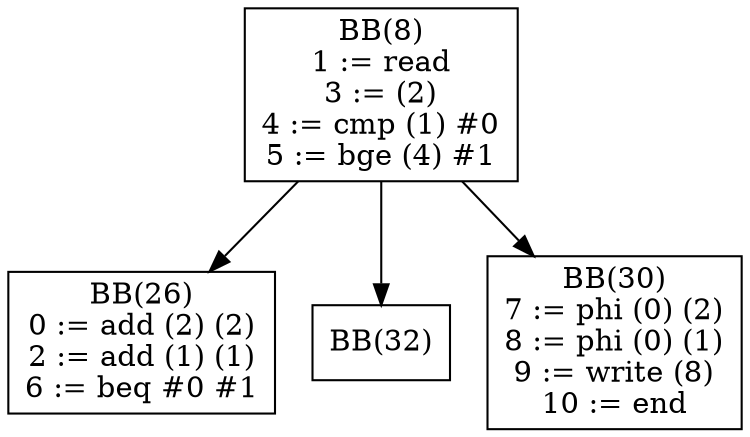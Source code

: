 digraph G {
bb8[shape = box, label = "BB(8)\n" + "1 := read\n" + "3 := (2)\n" + "4 := cmp (1) #0\n" + "5 := bge (4) #1\n"];
bb26[shape = box, label = "BB(26)\n" + "0 := add (2) (2)\n" + "2 := add (1) (1)\n" + "6 := beq #0 #1\n"];
bb32[shape = box, label = "BB(32)\n"];
bb30[shape = box, label = "BB(30)\n" + "7 := phi (0) (2)\n" + "8 := phi (0) (1)\n" + "9 := write (8)\n" + "10 := end\n"];
bb8 -> bb26;
bb8 -> bb32;
bb8 -> bb30;
}
